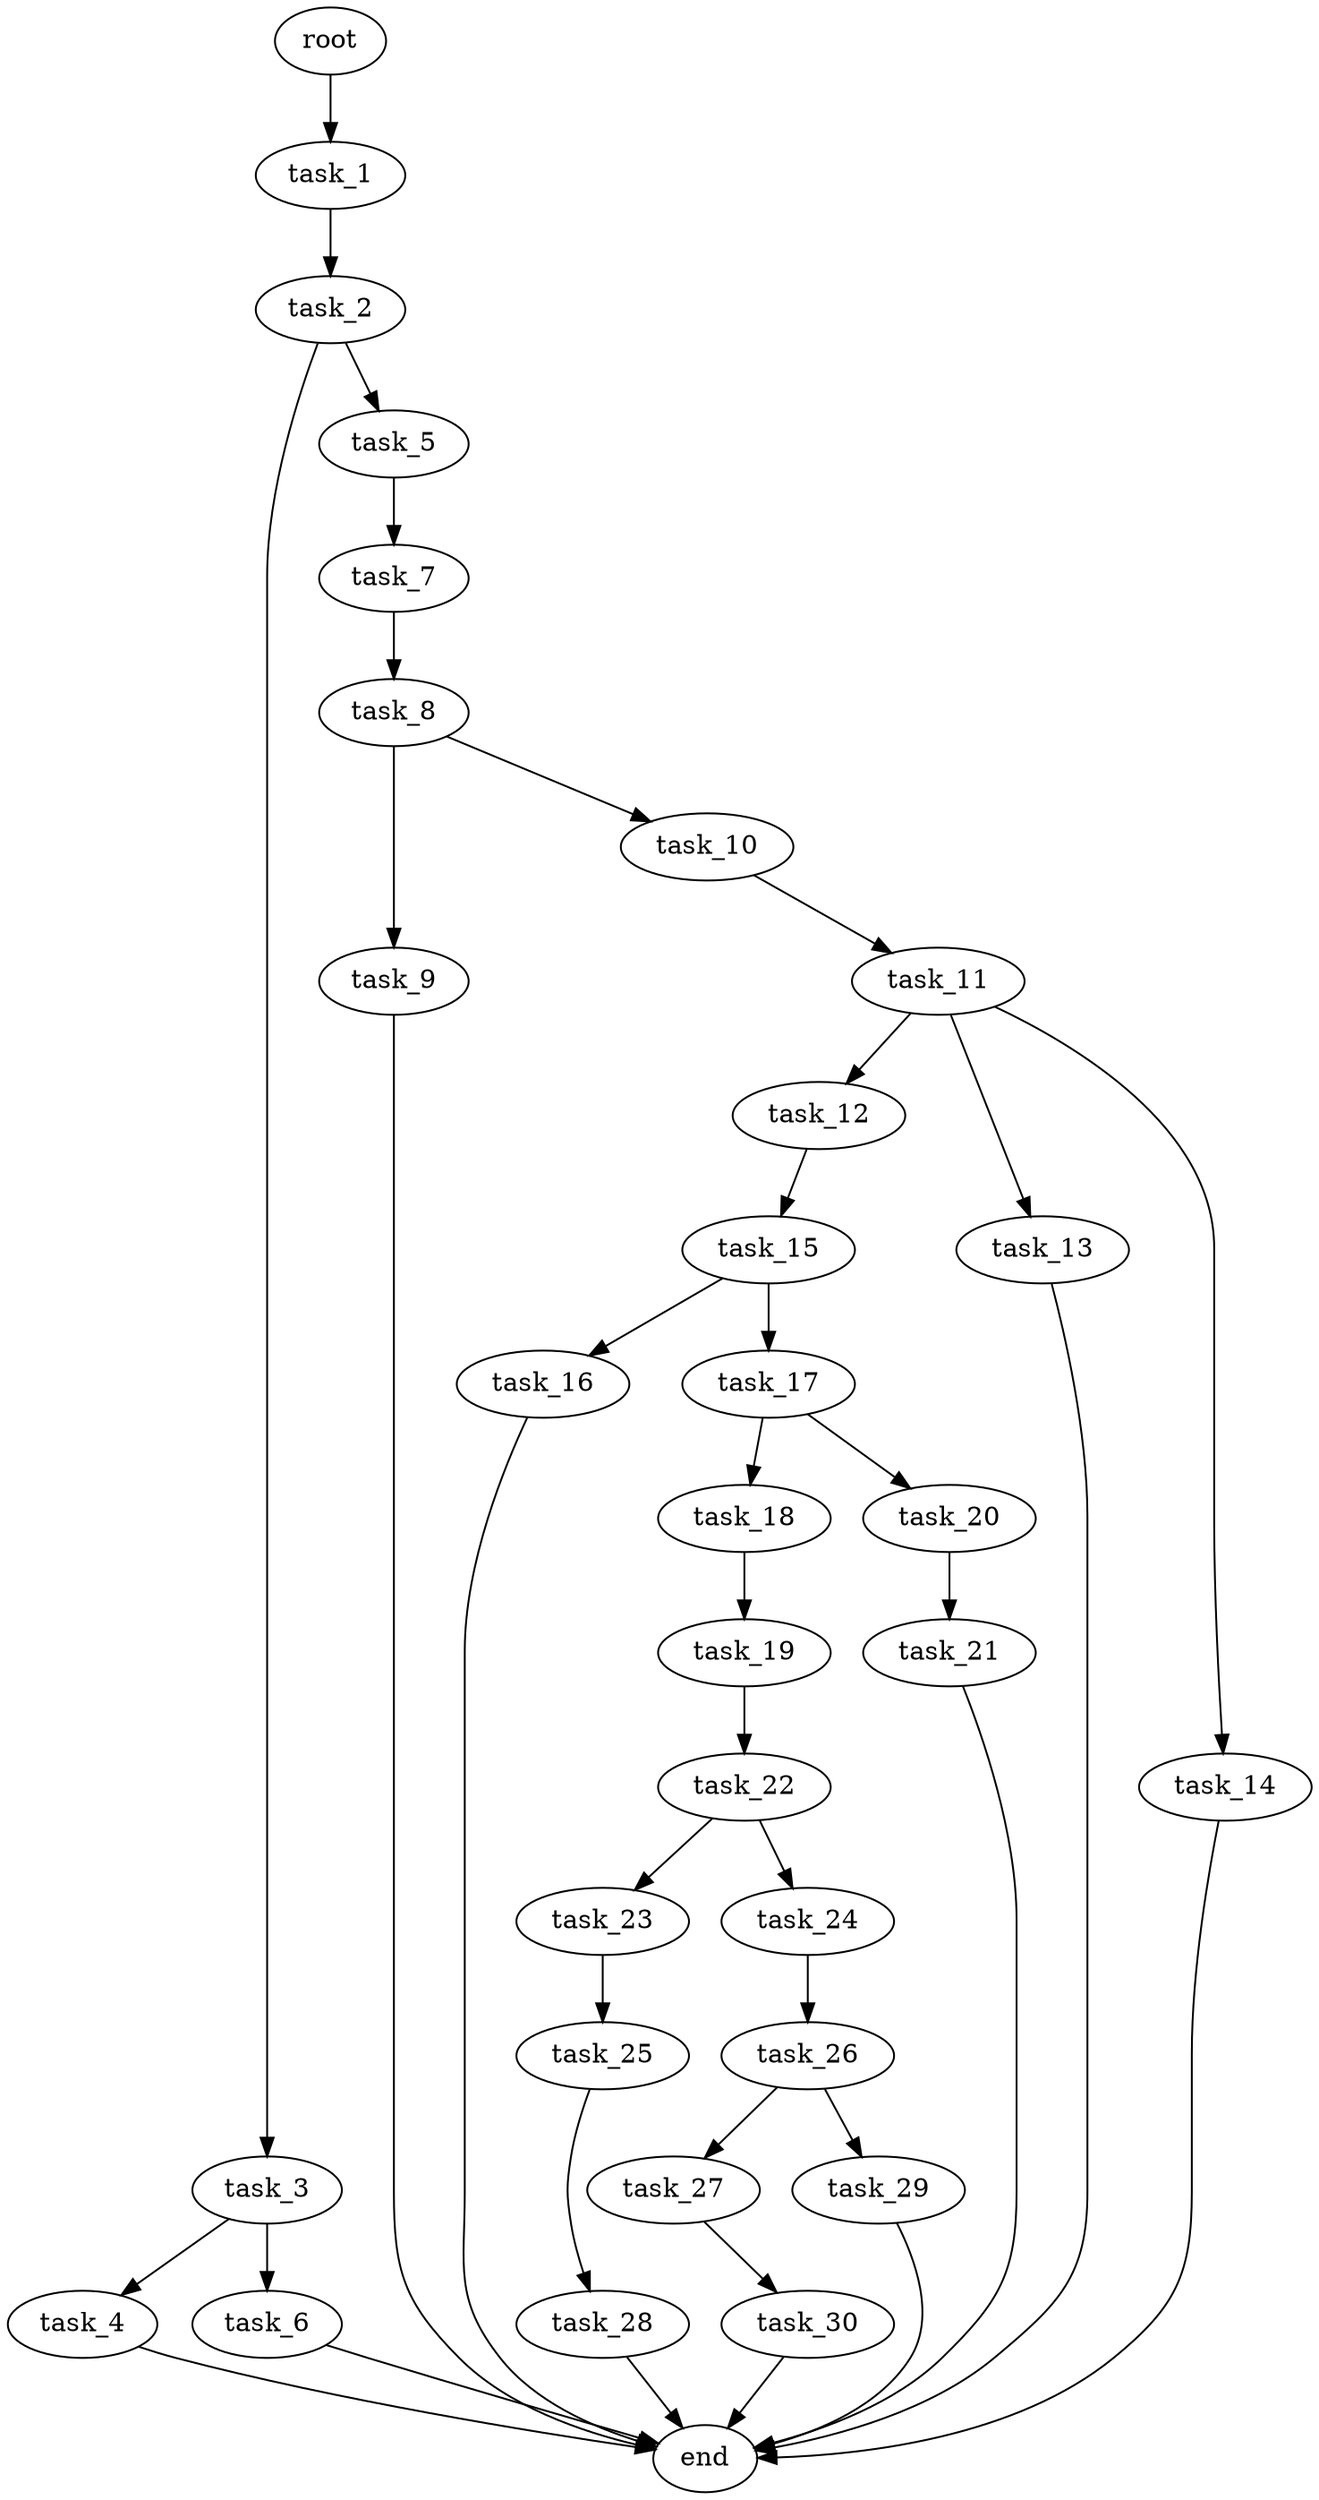 digraph G {
  root [size="0.000000e+00"];
  task_1 [size="7.187943e+09"];
  task_2 [size="1.178228e+09"];
  task_3 [size="1.141012e+09"];
  task_4 [size="1.063531e+09"];
  task_5 [size="1.987268e+09"];
  task_6 [size="1.998294e+09"];
  task_7 [size="2.630676e+09"];
  task_8 [size="5.231938e+09"];
  task_9 [size="2.017530e+09"];
  task_10 [size="7.034664e+09"];
  task_11 [size="2.954217e+09"];
  task_12 [size="3.950177e+08"];
  task_13 [size="4.964051e+09"];
  task_14 [size="2.077732e+09"];
  task_15 [size="9.331310e+09"];
  task_16 [size="3.306706e+09"];
  task_17 [size="2.837725e+07"];
  task_18 [size="6.716660e+09"];
  task_19 [size="9.068894e+09"];
  task_20 [size="8.352486e+09"];
  task_21 [size="6.690550e+09"];
  task_22 [size="1.492296e+09"];
  task_23 [size="9.017367e+08"];
  task_24 [size="5.117542e+09"];
  task_25 [size="7.235913e+09"];
  task_26 [size="1.013803e+09"];
  task_27 [size="2.559665e+09"];
  task_28 [size="2.312372e+09"];
  task_29 [size="9.886671e+09"];
  task_30 [size="2.960926e+09"];
  end [size="0.000000e+00"];

  root -> task_1 [size="1.000000e-12"];
  task_1 -> task_2 [size="1.178228e+08"];
  task_2 -> task_3 [size="1.141012e+08"];
  task_2 -> task_5 [size="1.987268e+08"];
  task_3 -> task_4 [size="1.063531e+08"];
  task_3 -> task_6 [size="1.998294e+08"];
  task_4 -> end [size="1.000000e-12"];
  task_5 -> task_7 [size="2.630676e+08"];
  task_6 -> end [size="1.000000e-12"];
  task_7 -> task_8 [size="5.231938e+08"];
  task_8 -> task_9 [size="2.017530e+08"];
  task_8 -> task_10 [size="7.034664e+08"];
  task_9 -> end [size="1.000000e-12"];
  task_10 -> task_11 [size="2.954217e+08"];
  task_11 -> task_12 [size="3.950177e+07"];
  task_11 -> task_13 [size="4.964051e+08"];
  task_11 -> task_14 [size="2.077732e+08"];
  task_12 -> task_15 [size="9.331310e+08"];
  task_13 -> end [size="1.000000e-12"];
  task_14 -> end [size="1.000000e-12"];
  task_15 -> task_16 [size="3.306706e+08"];
  task_15 -> task_17 [size="2.837725e+06"];
  task_16 -> end [size="1.000000e-12"];
  task_17 -> task_18 [size="6.716660e+08"];
  task_17 -> task_20 [size="8.352486e+08"];
  task_18 -> task_19 [size="9.068894e+08"];
  task_19 -> task_22 [size="1.492296e+08"];
  task_20 -> task_21 [size="6.690550e+08"];
  task_21 -> end [size="1.000000e-12"];
  task_22 -> task_23 [size="9.017367e+07"];
  task_22 -> task_24 [size="5.117542e+08"];
  task_23 -> task_25 [size="7.235913e+08"];
  task_24 -> task_26 [size="1.013803e+08"];
  task_25 -> task_28 [size="2.312372e+08"];
  task_26 -> task_27 [size="2.559665e+08"];
  task_26 -> task_29 [size="9.886671e+08"];
  task_27 -> task_30 [size="2.960926e+08"];
  task_28 -> end [size="1.000000e-12"];
  task_29 -> end [size="1.000000e-12"];
  task_30 -> end [size="1.000000e-12"];
}
